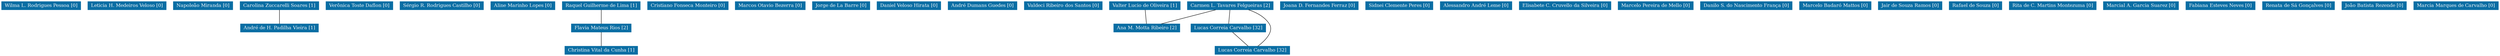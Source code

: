 strict graph grafo1 {
	graph [bb="0,0,6339,135",
		id=grafo1,
		overlap=False
	];
	node [fontsize=12,
		label="\N",
		shape=rectangle,
		style=filled
	];
	0	[URL="membro-3542498774654185.html",
		color="#0A6EA4",
		fontcolor="#FFFFFF",
		height=0.29167,
		label="Wilma L. Rodrigues Pessoa [0]",
		pos="100.5,124.5",
		width=2.7917];
	1	[URL="membro-1277202985083208.html",
		color="#0A6EA4",
		fontcolor="#FFFFFF",
		height=0.29167,
		label="Leticia H. Medeiros Veloso [0]",
		pos="318.5,124.5",
		width=2.7639];
	2	[URL="membro-0289602246253445.html",
		color="#0A6EA4",
		fontcolor="#FFFFFF",
		height=0.29167,
		label="Napoleão Miranda [0]",
		pos="511.5,124.5",
		width=2.0972];
	3	[URL="membro-8125255183526494.html",
		color="#0A6EA4",
		fontcolor="#FFFFFF",
		height=0.29167,
		label="Carolina Zuccarelli Soares [1]",
		pos="705.5,124.5",
		width=2.7778];
	28	[URL="membro-6721713322923268.html",
		color="#0A6EA4",
		fontcolor="#FFFFFF",
		height=0.29167,
		label="André de H. Padilha Vieira [1]",
		pos="705.5,67.5",
		width=2.75];
	3 -- 28	[pos="705.5,113.92 705.5,103.95 705.5,88.408 705.5,78.341"];
	4	[URL="membro-4017198138135829.html",
		color="#0A6EA4",
		fontcolor="#FFFFFF",
		height=0.29167,
		label="Verônica Toste Daflon [0]",
		pos="908.5,124.5",
		width=2.3611];
	5	[URL="membro-1470579403727620.html",
		color="#0A6EA4",
		fontcolor="#FFFFFF",
		height=0.29167,
		label="Sérgio R. Rodrigues Castilho [0]",
		pos="1117.5,124.5",
		width=2.9444];
	6	[URL="membro-9951079067662597.html",
		color="#0A6EA4",
		fontcolor="#FFFFFF",
		height=0.29167,
		label="Aline Marinho Lopes [0]",
		pos="1323.5,124.5",
		width=2.2639];
	7	[URL="membro-1926364336557376.html",
		color="#0A6EA4",
		fontcolor="#FFFFFF",
		height=0.29167,
		label="Raquel Guilherme de Lima [1]",
		pos="1522.5,124.5",
		width=2.75];
	11	[URL="membro-9491355582964341.html",
		color="#0A6EA4",
		fontcolor="#FFFFFF",
		height=0.29167,
		label="Flavia Mateus Rios [2]",
		pos="1522.5,67.5",
		width=2.1111];
	7 -- 11	[pos="1522.5,113.92 1522.5,103.95 1522.5,88.408 1522.5,78.341"];
	19	[URL="membro-6488014689662028.html",
		color="#0A6EA4",
		fontcolor="#FFFFFF",
		height=0.29167,
		label="Christina Vital da Cunha [1]",
		pos="1522.5,10.5",
		width=2.5694];
	11 -- 19	[pos="1522.5,56.92 1522.5,46.948 1522.5,31.408 1522.5,21.341"];
	8	[URL="membro-5328470389792359.html",
		color="#0A6EA4",
		fontcolor="#FFFFFF",
		height=0.29167,
		label="Cristiano Fonseca Monteiro [0]",
		pos="1742.5,124.5",
		width=2.8472];
	9	[URL="membro-0957127806882841.html",
		color="#0A6EA4",
		fontcolor="#FFFFFF",
		height=0.29167,
		label="Marcos Otavio Bezerra [0]",
		pos="1951.5,124.5",
		width=2.4722];
	10	[URL="membro-1767276587986364.html",
		color="#0A6EA4",
		fontcolor="#FFFFFF",
		height=0.29167,
		label="Jorge de La Barre [0]",
		pos="2131.5,124.5",
		width=2.0278];
	12	[URL="membro-4886588496142072.html",
		color="#0A6EA4",
		fontcolor="#FFFFFF",
		height=0.29167,
		label="Daniel Veloso Hirata [0]",
		pos="2303.5,124.5",
		width=2.25];
	13	[URL="membro-6278747409995827.html",
		color="#0A6EA4",
		fontcolor="#FFFFFF",
		height=0.29167,
		label="André Dumans Guedes [0]",
		pos="2490.5,124.5",
		width=2.4306];
	14	[URL="membro-0170476251713095.html",
		color="#0A6EA4",
		fontcolor="#FFFFFF",
		height=0.29167,
		label="Valdeci Ribeiro dos Santos [0]",
		pos="2695.5,124.5",
		width=2.75];
	15	[URL="membro-0407753156463593.html",
		color="#0A6EA4",
		fontcolor="#FFFFFF",
		height=0.29167,
		label="Valter Lucio de Oliveira [1]",
		pos="2902.5,124.5",
		width=2.5];
	23	[URL="membro-7866939328153617.html",
		color="#0A6EA4",
		fontcolor="#FFFFFF",
		height=0.29167,
		label="Ana M. Motta Ribeiro [2]",
		pos="2907.5,67.5",
		width=2.3333];
	15 -- 23	[pos="2903.4,113.92 2904.3,103.95 2905.7,88.408 2906.6,78.341"];
	16	[URL="membro-7461074173452047.html",
		color="#0A6EA4",
		fontcolor="#FFFFFF",
		height=0.29167,
		label="Joana D. Fernandes Ferraz [0]",
		pos="3345.5,124.5",
		width=2.75];
	17	[URL="membro-6210217717150233.html",
		color="#0A6EA4",
		fontcolor="#FFFFFF",
		height=0.29167,
		label="Carmen L. Tavares Felgueiras [2]",
		pos="3119.5,124.5",
		width=3.0278];
	17 -- 23	[pos="3082.6,113.92 3043.8,103.86 2983.1,88.12 2944.4,78.063"];
	30	[URL="membro-5149701777708320.html",
		color="#0A6EA4",
		fontcolor="#FFFFFF",
		height=0.29167,
		label="Lucas Correia Carvalho [32]",
		pos="3114.5,67.5",
		width=2.6389];
	17 -- 30	[pos="3118.6,113.92 3117.7,103.95 3116.3,88.408 3115.4,78.341"];
	36	[URL="membro-5149701777708320.html",
		color="#0A6EA4",
		fontcolor="#FFFFFF",
		height=0.29167,
		label="Lucas Correia Carvalho [32]",
		pos="3175.5,10.5",
		width=2.6389];
	17 -- 36	[pos="3165.8,113.96 3185.6,107.36 3206.8,96.314 3218.5,78 3231.5,57.744 3206.6,34.106 3189.6,21.176"];
	30 -- 36	[pos="3125.1,56.92 3136.2,46.948 3153.4,31.408 3164.6,21.341"];
	18	[URL="membro-1740995150718319.html",
		color="#0A6EA4",
		fontcolor="#FFFFFF",
		height=0.29167,
		label="Sidnei Clemente Peres [0]",
		pos="3548.5,124.5",
		width=2.375];
	20	[URL="membro-7387619517924195.html",
		color="#0A6EA4",
		fontcolor="#FFFFFF",
		height=0.29167,
		label="Alessandro André Leme [0]",
		pos="3743.5,124.5",
		width=2.5278];
	21	[URL="membro-8897267584532387.html",
		color="#0A6EA4",
		fontcolor="#FFFFFF",
		height=0.29167,
		label="Elisabete C. Cruvello da Silveira [0]",
		pos="3969.5,124.5",
		width=3.2361];
	22	[URL="membro-4148158629155964.html",
		color="#0A6EA4",
		fontcolor="#FFFFFF",
		height=0.29167,
		label="Marcelo Pereira de Mello [0]",
		pos="4199.5,124.5",
		width=2.6528];
	24	[URL="membro-8666952199696006.html",
		color="#0A6EA4",
		fontcolor="#FFFFFF",
		height=0.29167,
		label="Danilo S. do Nascimento França [0]",
		pos="4429.5,124.5",
		width=3.2361];
	25	[URL="membro-8081498917287880.html",
		color="#0A6EA4",
		fontcolor="#FFFFFF",
		height=0.29167,
		label="Marcelo Badaró Mattos [0]",
		pos="4655.5,124.5",
		width=2.5278];
	26	[URL="membro-9764394229366486.html",
		color="#0A6EA4",
		fontcolor="#FFFFFF",
		height=0.29167,
		label="Jair de Souza Ramos [0]",
		pos="4845.5,124.5",
		width=2.25];
	27	[URL="membro-9912755971713563.html",
		color="#0A6EA4",
		fontcolor="#FFFFFF",
		height=0.29167,
		label="Rafael de Souza [0]",
		pos="5011.5,124.5",
		width=1.8611];
	29	[URL="membro-8427736157860547.html",
		color="#0A6EA4",
		fontcolor="#FFFFFF",
		height=0.29167,
		label="Rita de C. Martins Montezuma [0]",
		pos="5207.5,124.5",
		width=3.0694];
	31	[URL="membro-5687524412208475.html",
		color="#0A6EA4",
		fontcolor="#FFFFFF",
		height=0.29167,
		label="Marcial A. Garcia Suarez [0]",
		pos="5431.5,124.5",
		width=2.6528];
	32	[URL="membro-4508687830491854.html",
		color="#0A6EA4",
		fontcolor="#FFFFFF",
		height=0.29167,
		label="Fabiana Esteves Neves [0]",
		pos="5633.5,124.5",
		width=2.4444];
	33	[URL="membro-5444434236826175.html",
		color="#0A6EA4",
		fontcolor="#FFFFFF",
		height=0.29167,
		label="Renata de Sá Gonçalves [0]",
		pos="5831.5,124.5",
		width=2.5417];
	34	[URL="membro-4713769011305096.html",
		color="#0A6EA4",
		fontcolor="#FFFFFF",
		height=0.29167,
		label="João Batista Rezende [0]",
		pos="6023.5,124.5",
		width=2.2778];
	35	[URL="membro-1287405013866799.html",
		color="#0A6EA4",
		fontcolor="#FFFFFF",
		height=0.29167,
		label="Marcia Marques de Carvalho [0]",
		pos="6231.5,124.5",
		width=2.9861];
}
